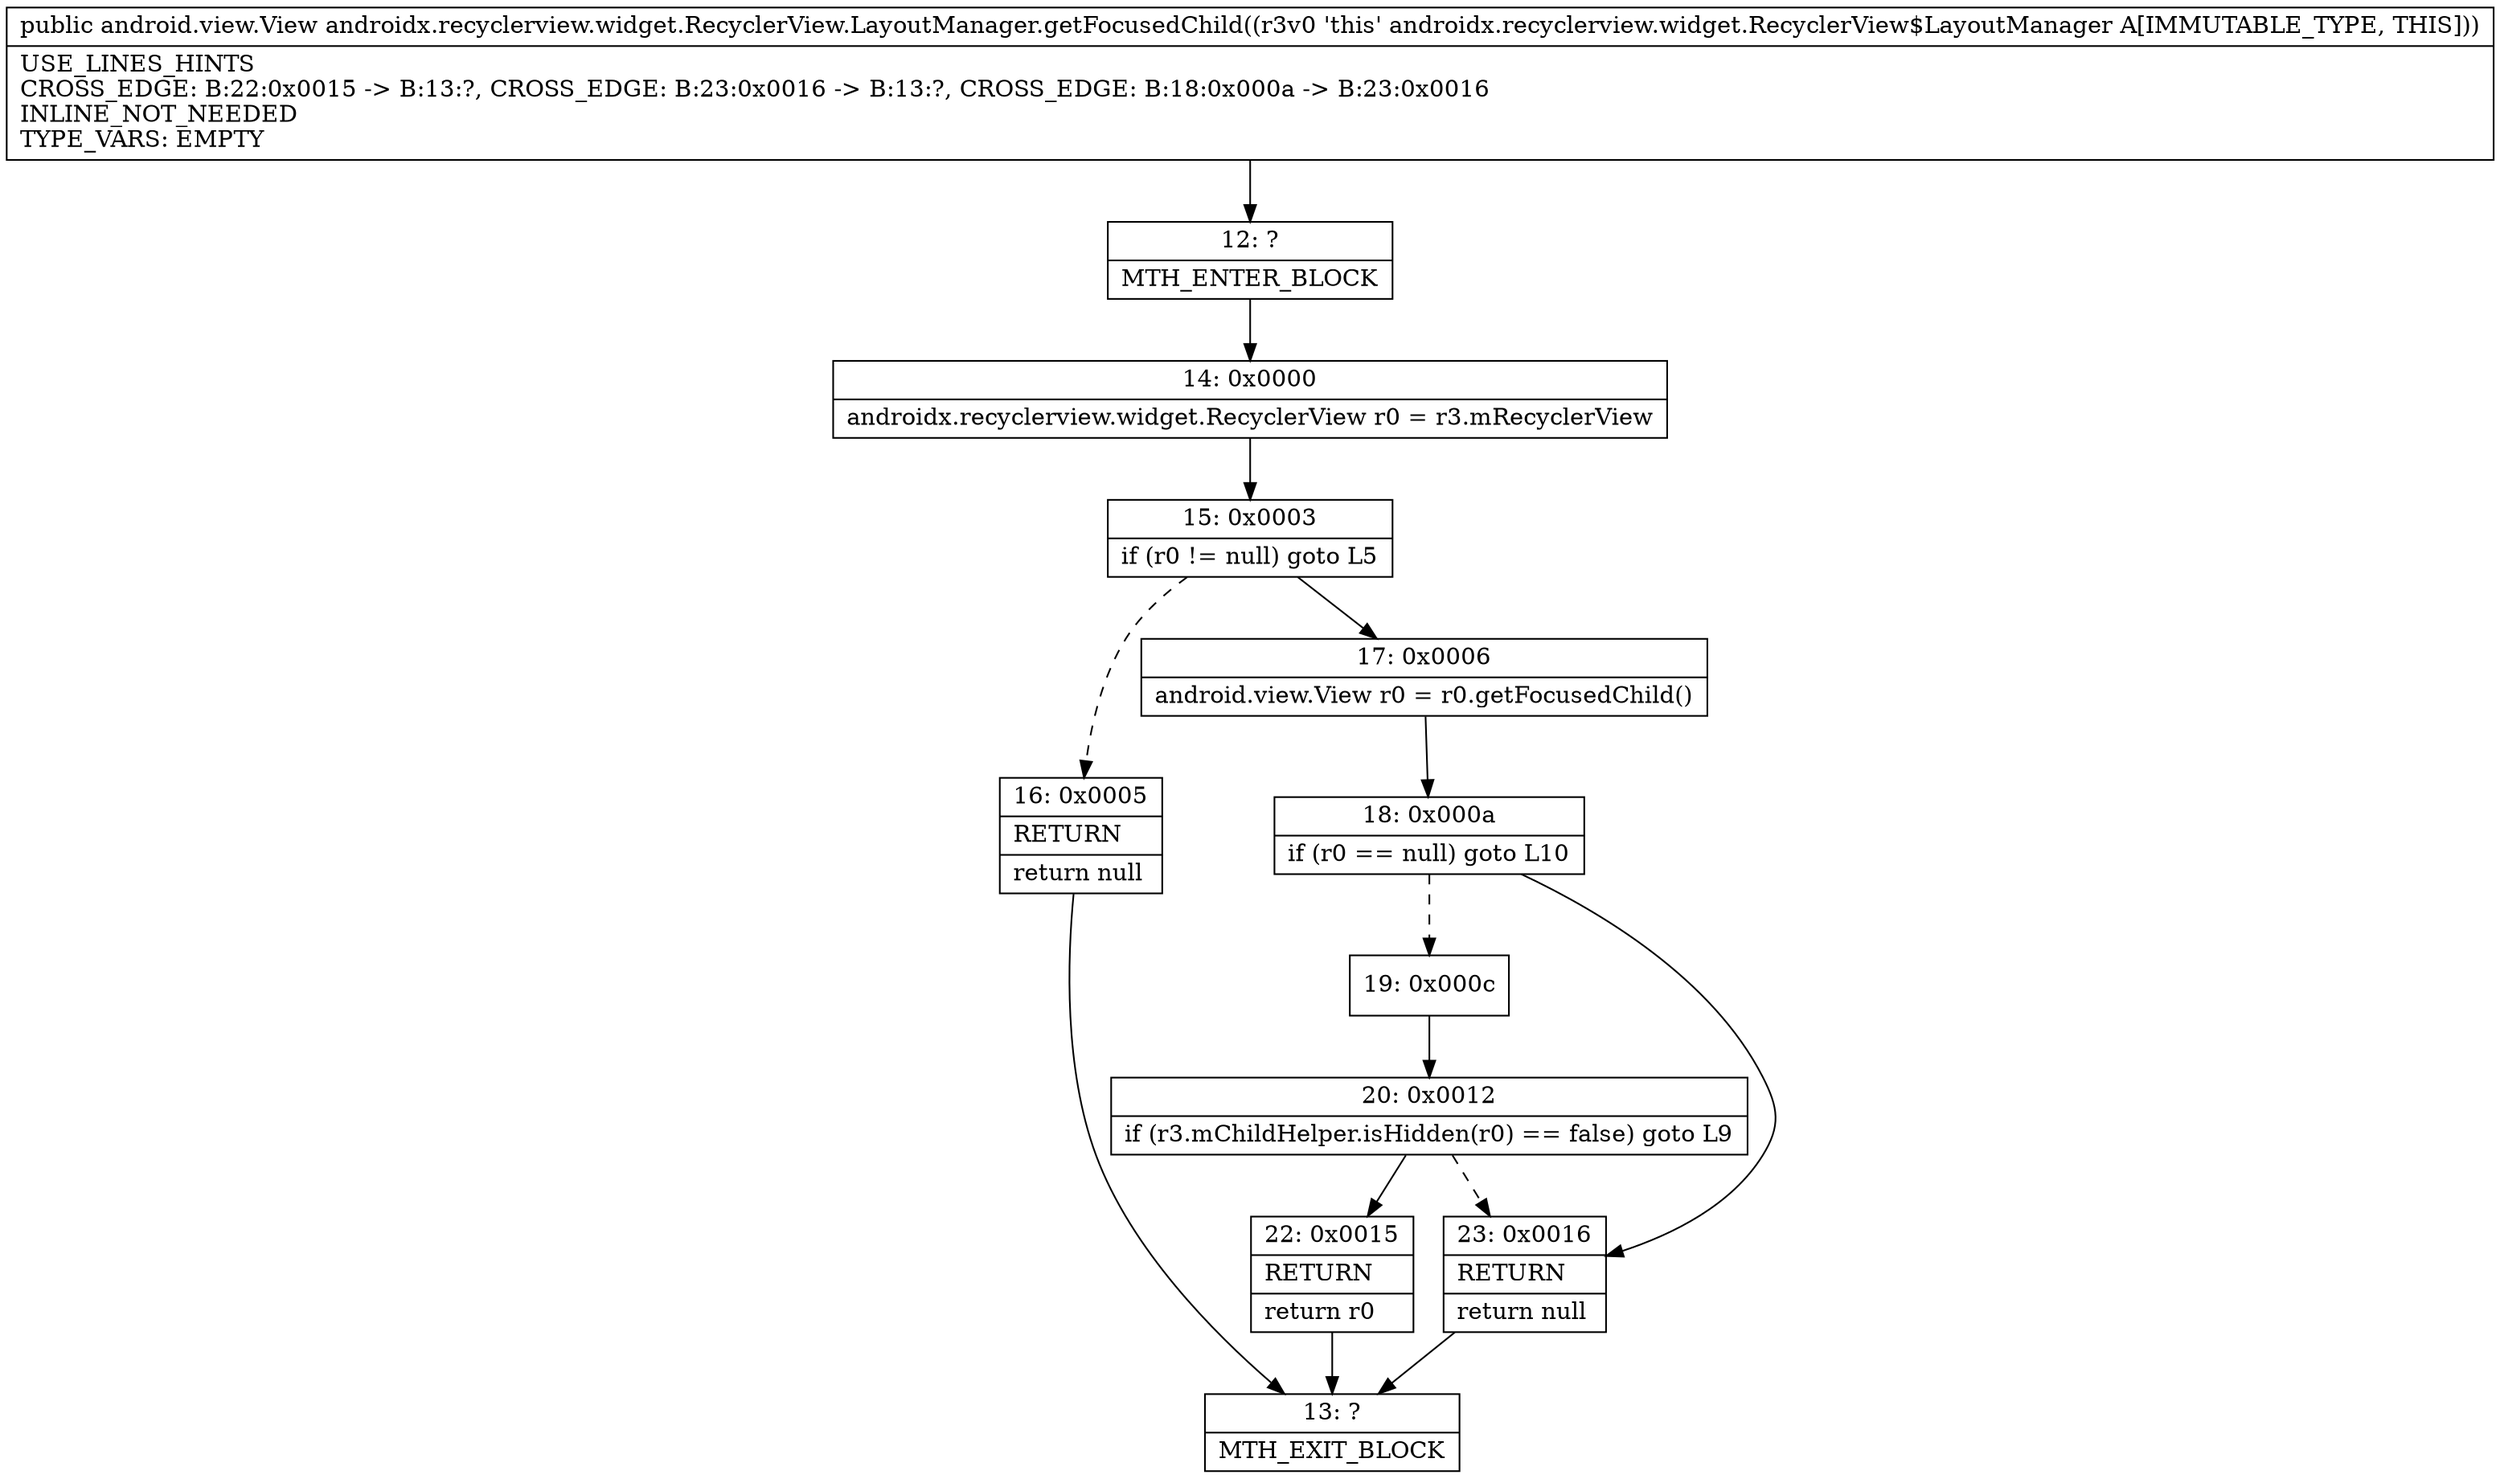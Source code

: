 digraph "CFG forandroidx.recyclerview.widget.RecyclerView.LayoutManager.getFocusedChild()Landroid\/view\/View;" {
Node_12 [shape=record,label="{12\:\ ?|MTH_ENTER_BLOCK\l}"];
Node_14 [shape=record,label="{14\:\ 0x0000|androidx.recyclerview.widget.RecyclerView r0 = r3.mRecyclerView\l}"];
Node_15 [shape=record,label="{15\:\ 0x0003|if (r0 != null) goto L5\l}"];
Node_16 [shape=record,label="{16\:\ 0x0005|RETURN\l|return null\l}"];
Node_13 [shape=record,label="{13\:\ ?|MTH_EXIT_BLOCK\l}"];
Node_17 [shape=record,label="{17\:\ 0x0006|android.view.View r0 = r0.getFocusedChild()\l}"];
Node_18 [shape=record,label="{18\:\ 0x000a|if (r0 == null) goto L10\l}"];
Node_19 [shape=record,label="{19\:\ 0x000c}"];
Node_20 [shape=record,label="{20\:\ 0x0012|if (r3.mChildHelper.isHidden(r0) == false) goto L9\l}"];
Node_22 [shape=record,label="{22\:\ 0x0015|RETURN\l|return r0\l}"];
Node_23 [shape=record,label="{23\:\ 0x0016|RETURN\l|return null\l}"];
MethodNode[shape=record,label="{public android.view.View androidx.recyclerview.widget.RecyclerView.LayoutManager.getFocusedChild((r3v0 'this' androidx.recyclerview.widget.RecyclerView$LayoutManager A[IMMUTABLE_TYPE, THIS]))  | USE_LINES_HINTS\lCROSS_EDGE: B:22:0x0015 \-\> B:13:?, CROSS_EDGE: B:23:0x0016 \-\> B:13:?, CROSS_EDGE: B:18:0x000a \-\> B:23:0x0016\lINLINE_NOT_NEEDED\lTYPE_VARS: EMPTY\l}"];
MethodNode -> Node_12;Node_12 -> Node_14;
Node_14 -> Node_15;
Node_15 -> Node_16[style=dashed];
Node_15 -> Node_17;
Node_16 -> Node_13;
Node_17 -> Node_18;
Node_18 -> Node_19[style=dashed];
Node_18 -> Node_23;
Node_19 -> Node_20;
Node_20 -> Node_22;
Node_20 -> Node_23[style=dashed];
Node_22 -> Node_13;
Node_23 -> Node_13;
}

